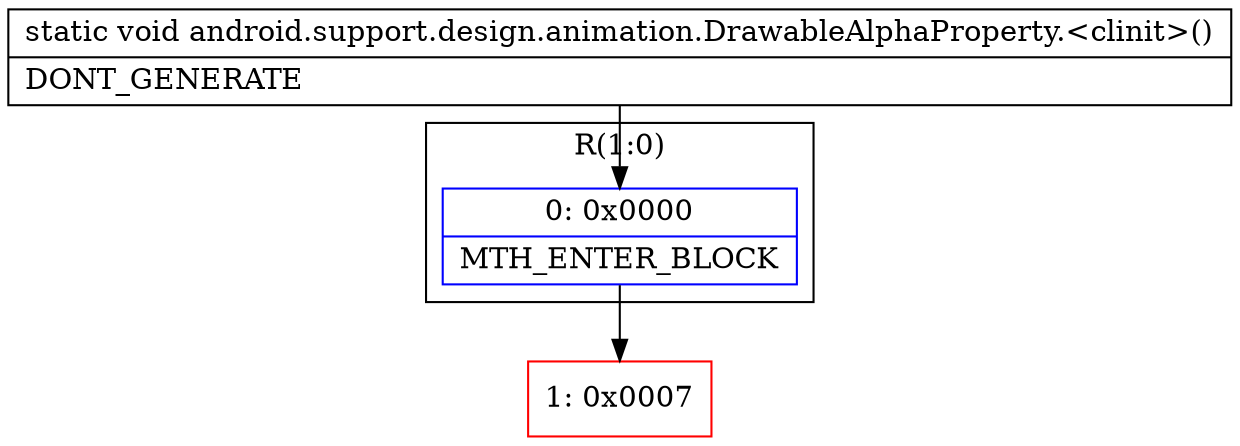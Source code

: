 digraph "CFG forandroid.support.design.animation.DrawableAlphaProperty.\<clinit\>()V" {
subgraph cluster_Region_373324435 {
label = "R(1:0)";
node [shape=record,color=blue];
Node_0 [shape=record,label="{0\:\ 0x0000|MTH_ENTER_BLOCK\l}"];
}
Node_1 [shape=record,color=red,label="{1\:\ 0x0007}"];
MethodNode[shape=record,label="{static void android.support.design.animation.DrawableAlphaProperty.\<clinit\>()  | DONT_GENERATE\l}"];
MethodNode -> Node_0;
Node_0 -> Node_1;
}

